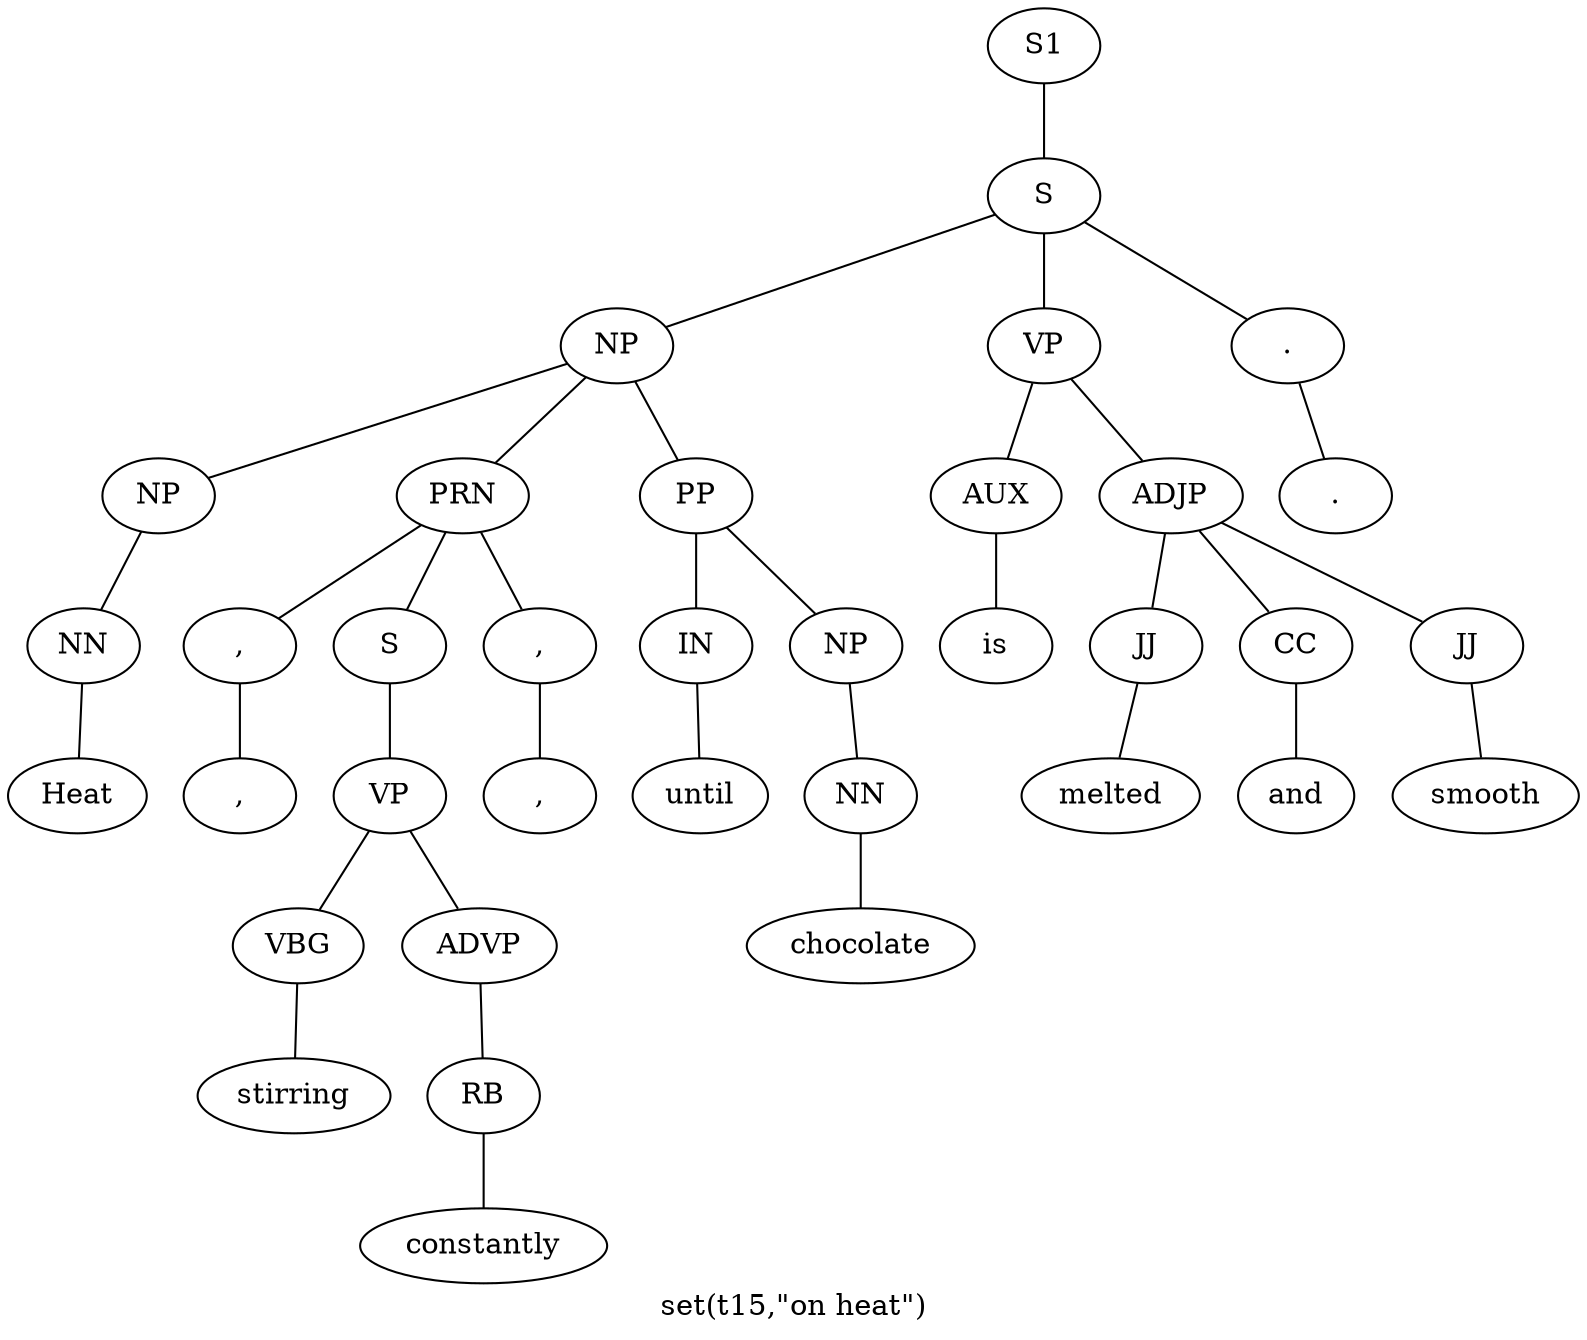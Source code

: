 graph SyntaxGraph {
	label = "set(t15,\"on heat\")";
	Node0 [label="S1"];
	Node1 [label="S"];
	Node2 [label="NP"];
	Node3 [label="NP"];
	Node4 [label="NN"];
	Node5 [label="Heat"];
	Node6 [label="PRN"];
	Node7 [label=","];
	Node8 [label=","];
	Node9 [label="S"];
	Node10 [label="VP"];
	Node11 [label="VBG"];
	Node12 [label="stirring"];
	Node13 [label="ADVP"];
	Node14 [label="RB"];
	Node15 [label="constantly"];
	Node16 [label=","];
	Node17 [label=","];
	Node18 [label="PP"];
	Node19 [label="IN"];
	Node20 [label="until"];
	Node21 [label="NP"];
	Node22 [label="NN"];
	Node23 [label="chocolate"];
	Node24 [label="VP"];
	Node25 [label="AUX"];
	Node26 [label="is"];
	Node27 [label="ADJP"];
	Node28 [label="JJ"];
	Node29 [label="melted"];
	Node30 [label="CC"];
	Node31 [label="and"];
	Node32 [label="JJ"];
	Node33 [label="smooth"];
	Node34 [label="."];
	Node35 [label="."];

	Node0 -- Node1;
	Node1 -- Node2;
	Node1 -- Node24;
	Node1 -- Node34;
	Node2 -- Node3;
	Node2 -- Node6;
	Node2 -- Node18;
	Node3 -- Node4;
	Node4 -- Node5;
	Node6 -- Node7;
	Node6 -- Node9;
	Node6 -- Node16;
	Node7 -- Node8;
	Node9 -- Node10;
	Node10 -- Node11;
	Node10 -- Node13;
	Node11 -- Node12;
	Node13 -- Node14;
	Node14 -- Node15;
	Node16 -- Node17;
	Node18 -- Node19;
	Node18 -- Node21;
	Node19 -- Node20;
	Node21 -- Node22;
	Node22 -- Node23;
	Node24 -- Node25;
	Node24 -- Node27;
	Node25 -- Node26;
	Node27 -- Node28;
	Node27 -- Node30;
	Node27 -- Node32;
	Node28 -- Node29;
	Node30 -- Node31;
	Node32 -- Node33;
	Node34 -- Node35;
}